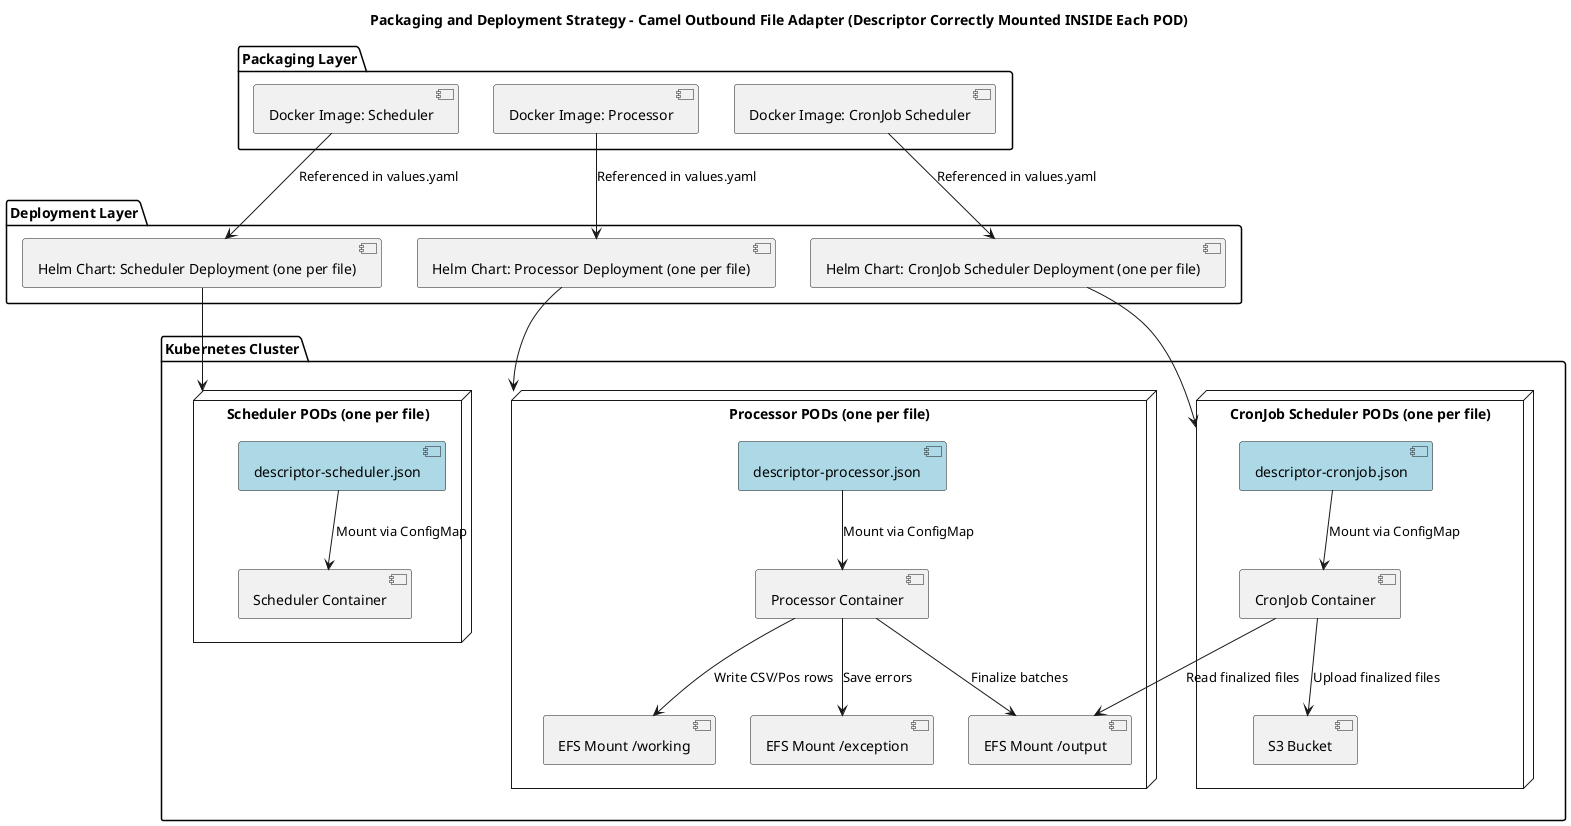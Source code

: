 @startuml
title Packaging and Deployment Strategy – Camel Outbound File Adapter (Descriptor Correctly Mounted INSIDE Each POD)

package "Packaging Layer" {
  [Docker Image: Scheduler]
  [Docker Image: Processor]
  [Docker Image: CronJob Scheduler]
}

package "Deployment Layer" {
  [Helm Chart: Scheduler Deployment (one per file)]
  [Helm Chart: Processor Deployment (one per file)]
  [Helm Chart: CronJob Scheduler Deployment (one per file)]
}

[Docker Image: Scheduler] --> [Helm Chart: Scheduler Deployment (one per file)] : Referenced in values.yaml
[Docker Image: Processor] --> [Helm Chart: Processor Deployment (one per file)] : Referenced in values.yaml
[Docker Image: CronJob Scheduler] --> [Helm Chart: CronJob Scheduler Deployment (one per file)] : Referenced in values.yaml

package "Kubernetes Cluster" {

  node "Scheduler PODs (one per file)" {
    [descriptor-scheduler.json] #LightBlue
    [Scheduler Container]
    [descriptor-scheduler.json] --> [Scheduler Container] : Mount via ConfigMap
  }

  node "Processor PODs (one per file)" {
    [descriptor-processor.json] #LightBlue
    [Processor Container]
    [descriptor-processor.json] --> [Processor Container] : Mount via ConfigMap
    [EFS Mount /working]
    [EFS Mount /output]
    [EFS Mount /exception]
    [Processor Container] --> [EFS Mount /working] : Write CSV/Pos rows
    [Processor Container] --> [EFS Mount /output] : Finalize batches
    [Processor Container] --> [EFS Mount /exception] : Save errors
  }

  node "CronJob Scheduler PODs (one per file)" {
    [descriptor-cronjob.json] #LightBlue
    [CronJob Container]
    [descriptor-cronjob.json] --> [CronJob Container] : Mount via ConfigMap
    [EFS Mount /output]
    [CronJob Container] --> [EFS Mount /output] : Read finalized files
    [CronJob Container] --> [S3 Bucket] : Upload finalized files
  }

}

[Helm Chart: Scheduler Deployment (one per file)] --> [Scheduler PODs (one per file)]
[Helm Chart: Processor Deployment (one per file)] --> [Processor PODs (one per file)]
[Helm Chart: CronJob Scheduler Deployment (one per file)] --> [CronJob Scheduler PODs (one per file)]

@enduml